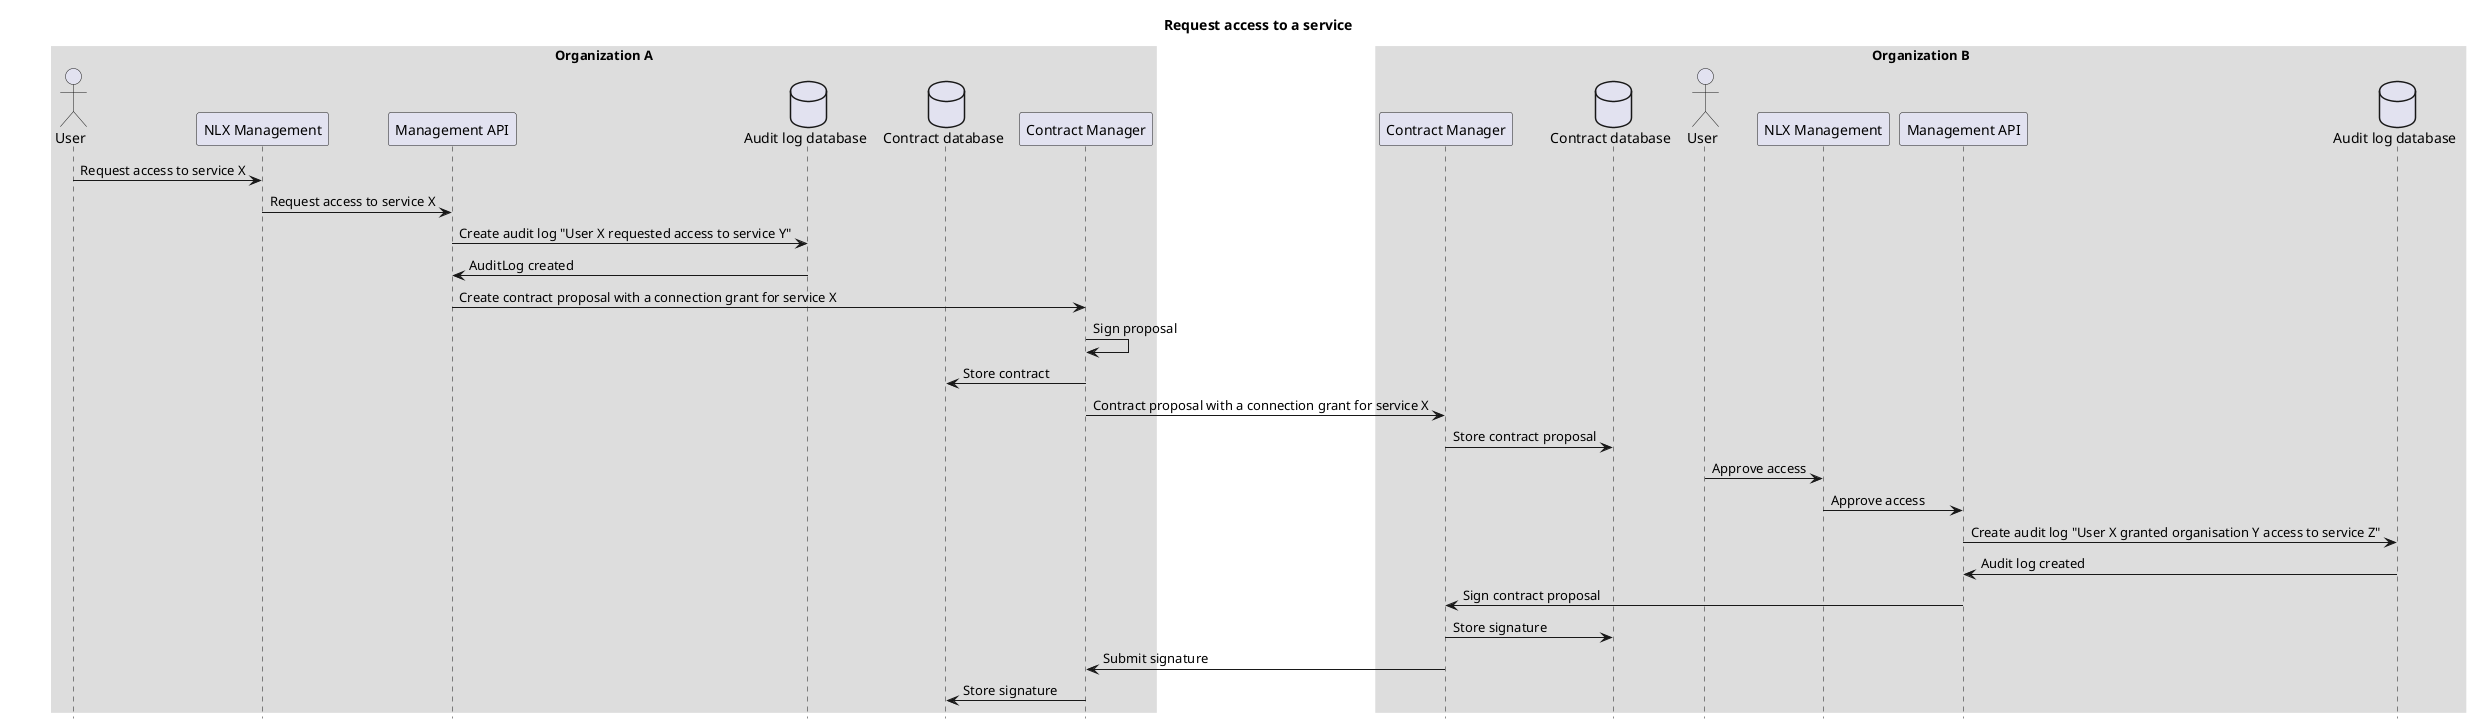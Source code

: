 @startuml
title: Request access to a service

skinparam sequenceBoxBorderColor #transparent
skinparam boxPadding 50
hide footbox

box "Organization A"
actor "User" as userOrgA
participant "NLX Management" as managementUIOrgA
participant "Management API" as managementAPIOrgA
database "Audit log database" as auditLogDatabaseOrgA
database "Contract database" as contractDatabaseOrgA
participant "Contract Manager" as contractManagerOrgA
end box

box "Organization B"
participant "Contract Manager" as contractManagerOrgB
database "Contract database" as contractDatabaseOrgB
actor "User" as userOrgB
participant "NLX Management" as managementUIOrgB
participant "Management API" as managementAPIOrgB
database "Audit log database" as auditLogDatabaseOrgB
end box

userOrgA -> managementUIOrgA: Request access to service X
managementUIOrgA -> managementAPIOrgA: Request access to service X
managementAPIOrgA -> auditLogDatabaseOrgA: Create audit log "User X requested access to service Y"
auditLogDatabaseOrgA -> managementAPIOrgA: AuditLog created
managementAPIOrgA -> contractManagerOrgA: Create contract proposal with a connection grant for service X
contractManagerOrgA -> contractManagerOrgA: Sign proposal
contractManagerOrgA -> contractDatabaseOrgA: Store contract
contractManagerOrgA -> contractManagerOrgB: Contract proposal with a connection grant for service X
contractManagerOrgB -> contractDatabaseOrgB: Store contract proposal
userOrgB -> managementUIOrgB: Approve access
managementUIOrgB -> managementAPIOrgB: Approve access
managementAPIOrgB -> auditLogDatabaseOrgB: Create audit log "User X granted organisation Y access to service Z"
auditLogDatabaseOrgB -> managementAPIOrgB: Audit log created
managementAPIOrgB -> contractManagerOrgB: Sign contract proposal
contractManagerOrgB -> contractDatabaseOrgB: Store signature
contractManagerOrgB -> contractManagerOrgA: Submit signature
contractManagerOrgA -> contractDatabaseOrgA: Store signature

@enduml
